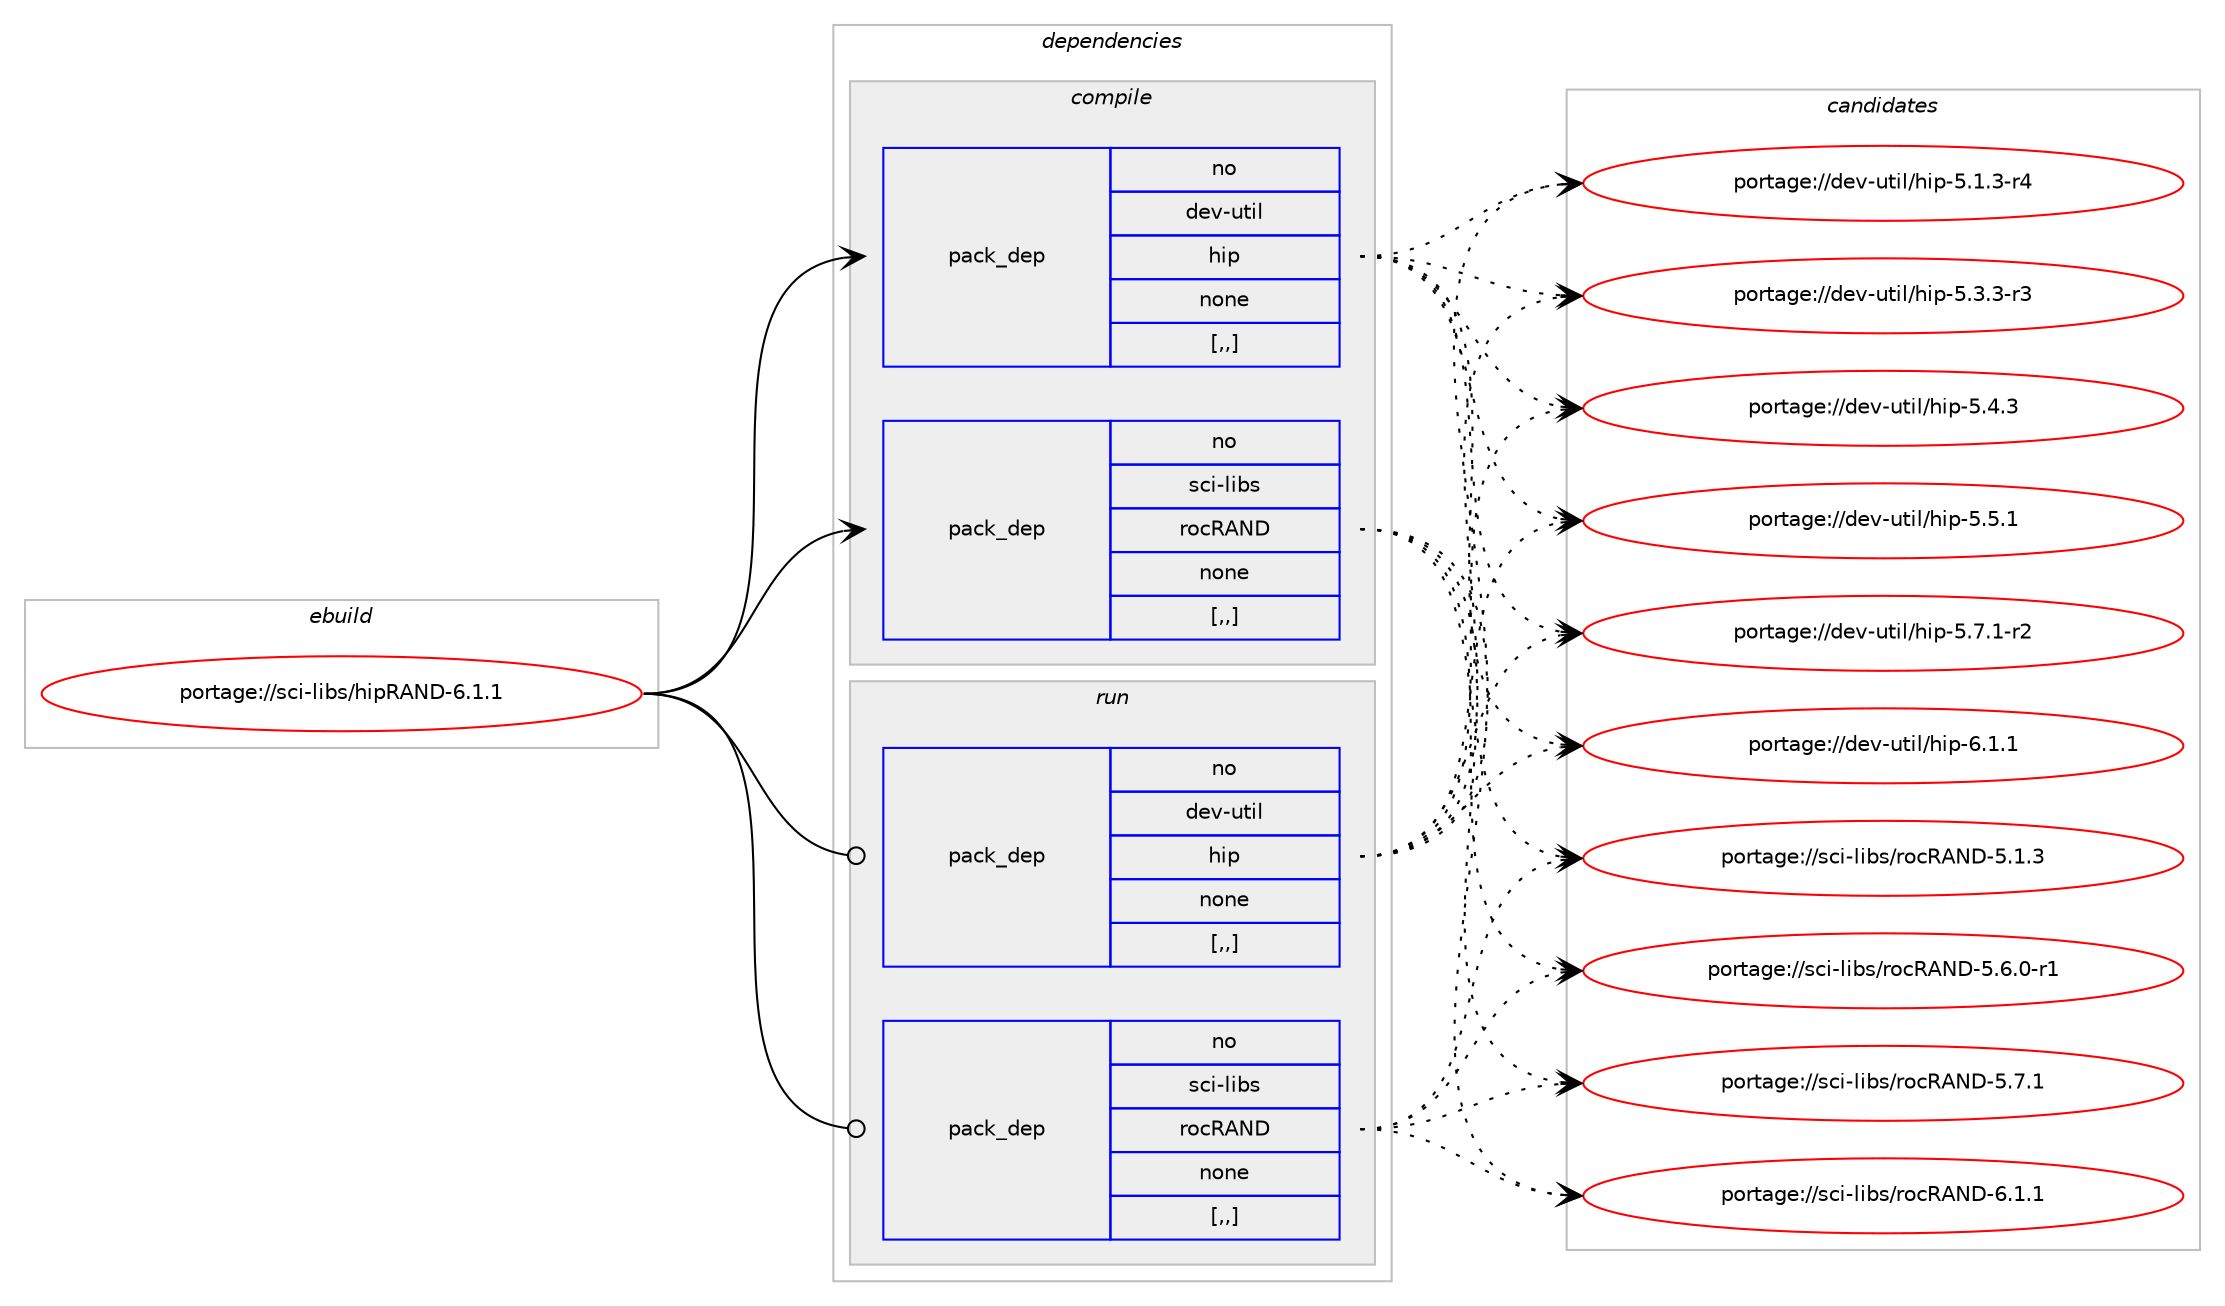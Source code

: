 digraph prolog {

# *************
# Graph options
# *************

newrank=true;
concentrate=true;
compound=true;
graph [rankdir=LR,fontname=Helvetica,fontsize=10,ranksep=1.5];#, ranksep=2.5, nodesep=0.2];
edge  [arrowhead=vee];
node  [fontname=Helvetica,fontsize=10];

# **********
# The ebuild
# **********

subgraph cluster_leftcol {
color=gray;
rank=same;
label=<<i>ebuild</i>>;
id [label="portage://sci-libs/hipRAND-6.1.1", color=red, width=4, href="../sci-libs/hipRAND-6.1.1.svg"];
}

# ****************
# The dependencies
# ****************

subgraph cluster_midcol {
color=gray;
label=<<i>dependencies</i>>;
subgraph cluster_compile {
fillcolor="#eeeeee";
style=filled;
label=<<i>compile</i>>;
subgraph pack286256 {
dependency392855 [label=<<TABLE BORDER="0" CELLBORDER="1" CELLSPACING="0" CELLPADDING="4" WIDTH="220"><TR><TD ROWSPAN="6" CELLPADDING="30">pack_dep</TD></TR><TR><TD WIDTH="110">no</TD></TR><TR><TD>dev-util</TD></TR><TR><TD>hip</TD></TR><TR><TD>none</TD></TR><TR><TD>[,,]</TD></TR></TABLE>>, shape=none, color=blue];
}
id:e -> dependency392855:w [weight=20,style="solid",arrowhead="vee"];
subgraph pack286257 {
dependency392856 [label=<<TABLE BORDER="0" CELLBORDER="1" CELLSPACING="0" CELLPADDING="4" WIDTH="220"><TR><TD ROWSPAN="6" CELLPADDING="30">pack_dep</TD></TR><TR><TD WIDTH="110">no</TD></TR><TR><TD>sci-libs</TD></TR><TR><TD>rocRAND</TD></TR><TR><TD>none</TD></TR><TR><TD>[,,]</TD></TR></TABLE>>, shape=none, color=blue];
}
id:e -> dependency392856:w [weight=20,style="solid",arrowhead="vee"];
}
subgraph cluster_compileandrun {
fillcolor="#eeeeee";
style=filled;
label=<<i>compile and run</i>>;
}
subgraph cluster_run {
fillcolor="#eeeeee";
style=filled;
label=<<i>run</i>>;
subgraph pack286258 {
dependency392857 [label=<<TABLE BORDER="0" CELLBORDER="1" CELLSPACING="0" CELLPADDING="4" WIDTH="220"><TR><TD ROWSPAN="6" CELLPADDING="30">pack_dep</TD></TR><TR><TD WIDTH="110">no</TD></TR><TR><TD>dev-util</TD></TR><TR><TD>hip</TD></TR><TR><TD>none</TD></TR><TR><TD>[,,]</TD></TR></TABLE>>, shape=none, color=blue];
}
id:e -> dependency392857:w [weight=20,style="solid",arrowhead="odot"];
subgraph pack286259 {
dependency392858 [label=<<TABLE BORDER="0" CELLBORDER="1" CELLSPACING="0" CELLPADDING="4" WIDTH="220"><TR><TD ROWSPAN="6" CELLPADDING="30">pack_dep</TD></TR><TR><TD WIDTH="110">no</TD></TR><TR><TD>sci-libs</TD></TR><TR><TD>rocRAND</TD></TR><TR><TD>none</TD></TR><TR><TD>[,,]</TD></TR></TABLE>>, shape=none, color=blue];
}
id:e -> dependency392858:w [weight=20,style="solid",arrowhead="odot"];
}
}

# **************
# The candidates
# **************

subgraph cluster_choices {
rank=same;
color=gray;
label=<<i>candidates</i>>;

subgraph choice286256 {
color=black;
nodesep=1;
choice10010111845117116105108471041051124553464946514511452 [label="portage://dev-util/hip-5.1.3-r4", color=red, width=4,href="../dev-util/hip-5.1.3-r4.svg"];
choice10010111845117116105108471041051124553465146514511451 [label="portage://dev-util/hip-5.3.3-r3", color=red, width=4,href="../dev-util/hip-5.3.3-r3.svg"];
choice1001011184511711610510847104105112455346524651 [label="portage://dev-util/hip-5.4.3", color=red, width=4,href="../dev-util/hip-5.4.3.svg"];
choice1001011184511711610510847104105112455346534649 [label="portage://dev-util/hip-5.5.1", color=red, width=4,href="../dev-util/hip-5.5.1.svg"];
choice10010111845117116105108471041051124553465546494511450 [label="portage://dev-util/hip-5.7.1-r2", color=red, width=4,href="../dev-util/hip-5.7.1-r2.svg"];
choice1001011184511711610510847104105112455446494649 [label="portage://dev-util/hip-6.1.1", color=red, width=4,href="../dev-util/hip-6.1.1.svg"];
dependency392855:e -> choice10010111845117116105108471041051124553464946514511452:w [style=dotted,weight="100"];
dependency392855:e -> choice10010111845117116105108471041051124553465146514511451:w [style=dotted,weight="100"];
dependency392855:e -> choice1001011184511711610510847104105112455346524651:w [style=dotted,weight="100"];
dependency392855:e -> choice1001011184511711610510847104105112455346534649:w [style=dotted,weight="100"];
dependency392855:e -> choice10010111845117116105108471041051124553465546494511450:w [style=dotted,weight="100"];
dependency392855:e -> choice1001011184511711610510847104105112455446494649:w [style=dotted,weight="100"];
}
subgraph choice286257 {
color=black;
nodesep=1;
choice115991054510810598115471141119982657868455346494651 [label="portage://sci-libs/rocRAND-5.1.3", color=red, width=4,href="../sci-libs/rocRAND-5.1.3.svg"];
choice1159910545108105981154711411199826578684553465446484511449 [label="portage://sci-libs/rocRAND-5.6.0-r1", color=red, width=4,href="../sci-libs/rocRAND-5.6.0-r1.svg"];
choice115991054510810598115471141119982657868455346554649 [label="portage://sci-libs/rocRAND-5.7.1", color=red, width=4,href="../sci-libs/rocRAND-5.7.1.svg"];
choice115991054510810598115471141119982657868455446494649 [label="portage://sci-libs/rocRAND-6.1.1", color=red, width=4,href="../sci-libs/rocRAND-6.1.1.svg"];
dependency392856:e -> choice115991054510810598115471141119982657868455346494651:w [style=dotted,weight="100"];
dependency392856:e -> choice1159910545108105981154711411199826578684553465446484511449:w [style=dotted,weight="100"];
dependency392856:e -> choice115991054510810598115471141119982657868455346554649:w [style=dotted,weight="100"];
dependency392856:e -> choice115991054510810598115471141119982657868455446494649:w [style=dotted,weight="100"];
}
subgraph choice286258 {
color=black;
nodesep=1;
choice10010111845117116105108471041051124553464946514511452 [label="portage://dev-util/hip-5.1.3-r4", color=red, width=4,href="../dev-util/hip-5.1.3-r4.svg"];
choice10010111845117116105108471041051124553465146514511451 [label="portage://dev-util/hip-5.3.3-r3", color=red, width=4,href="../dev-util/hip-5.3.3-r3.svg"];
choice1001011184511711610510847104105112455346524651 [label="portage://dev-util/hip-5.4.3", color=red, width=4,href="../dev-util/hip-5.4.3.svg"];
choice1001011184511711610510847104105112455346534649 [label="portage://dev-util/hip-5.5.1", color=red, width=4,href="../dev-util/hip-5.5.1.svg"];
choice10010111845117116105108471041051124553465546494511450 [label="portage://dev-util/hip-5.7.1-r2", color=red, width=4,href="../dev-util/hip-5.7.1-r2.svg"];
choice1001011184511711610510847104105112455446494649 [label="portage://dev-util/hip-6.1.1", color=red, width=4,href="../dev-util/hip-6.1.1.svg"];
dependency392857:e -> choice10010111845117116105108471041051124553464946514511452:w [style=dotted,weight="100"];
dependency392857:e -> choice10010111845117116105108471041051124553465146514511451:w [style=dotted,weight="100"];
dependency392857:e -> choice1001011184511711610510847104105112455346524651:w [style=dotted,weight="100"];
dependency392857:e -> choice1001011184511711610510847104105112455346534649:w [style=dotted,weight="100"];
dependency392857:e -> choice10010111845117116105108471041051124553465546494511450:w [style=dotted,weight="100"];
dependency392857:e -> choice1001011184511711610510847104105112455446494649:w [style=dotted,weight="100"];
}
subgraph choice286259 {
color=black;
nodesep=1;
choice115991054510810598115471141119982657868455346494651 [label="portage://sci-libs/rocRAND-5.1.3", color=red, width=4,href="../sci-libs/rocRAND-5.1.3.svg"];
choice1159910545108105981154711411199826578684553465446484511449 [label="portage://sci-libs/rocRAND-5.6.0-r1", color=red, width=4,href="../sci-libs/rocRAND-5.6.0-r1.svg"];
choice115991054510810598115471141119982657868455346554649 [label="portage://sci-libs/rocRAND-5.7.1", color=red, width=4,href="../sci-libs/rocRAND-5.7.1.svg"];
choice115991054510810598115471141119982657868455446494649 [label="portage://sci-libs/rocRAND-6.1.1", color=red, width=4,href="../sci-libs/rocRAND-6.1.1.svg"];
dependency392858:e -> choice115991054510810598115471141119982657868455346494651:w [style=dotted,weight="100"];
dependency392858:e -> choice1159910545108105981154711411199826578684553465446484511449:w [style=dotted,weight="100"];
dependency392858:e -> choice115991054510810598115471141119982657868455346554649:w [style=dotted,weight="100"];
dependency392858:e -> choice115991054510810598115471141119982657868455446494649:w [style=dotted,weight="100"];
}
}

}
